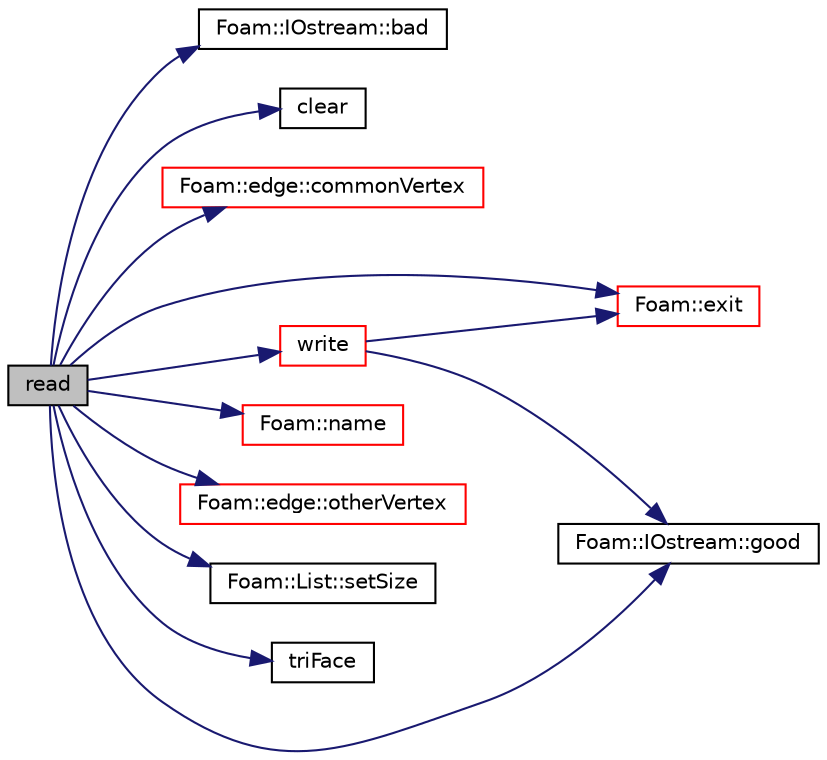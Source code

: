 digraph "read"
{
  bgcolor="transparent";
  edge [fontname="Helvetica",fontsize="10",labelfontname="Helvetica",labelfontsize="10"];
  node [fontname="Helvetica",fontsize="10",shape=record];
  rankdir="LR";
  Node619 [label="read",height=0.2,width=0.4,color="black", fillcolor="grey75", style="filled", fontcolor="black"];
  Node619 -> Node620 [color="midnightblue",fontsize="10",style="solid",fontname="Helvetica"];
  Node620 [label="Foam::IOstream::bad",height=0.2,width=0.4,color="black",URL="$a27333.html#a9f7290a5d70f30e1b1b42c8ac4a6082d",tooltip="Return true if stream is corrupted. "];
  Node619 -> Node621 [color="midnightblue",fontsize="10",style="solid",fontname="Helvetica"];
  Node621 [label="clear",height=0.2,width=0.4,color="black",URL="$a39635.html#a0d972f1186e0939b42675a2df621c10e"];
  Node619 -> Node622 [color="midnightblue",fontsize="10",style="solid",fontname="Helvetica"];
  Node622 [label="Foam::edge::commonVertex",height=0.2,width=0.4,color="red",URL="$a28361.html#ac970dd3bffe2cba40cd326203b7f4bf7",tooltip="Return common vertex. "];
  Node619 -> Node626 [color="midnightblue",fontsize="10",style="solid",fontname="Helvetica"];
  Node626 [label="Foam::exit",height=0.2,width=0.4,color="red",URL="$a21851.html#a06ca7250d8e89caf05243ec094843642"];
  Node619 -> Node664 [color="midnightblue",fontsize="10",style="solid",fontname="Helvetica"];
  Node664 [label="Foam::IOstream::good",height=0.2,width=0.4,color="black",URL="$a27333.html#abdcc7f96f487faadc7769afcf58fe992",tooltip="Return true if next operation might succeed. "];
  Node619 -> Node674 [color="midnightblue",fontsize="10",style="solid",fontname="Helvetica"];
  Node674 [label="Foam::name",height=0.2,width=0.4,color="red",URL="$a21851.html#adcb0df2bd4953cb6bb390272d8263c3a",tooltip="Return a string representation of a complex. "];
  Node619 -> Node677 [color="midnightblue",fontsize="10",style="solid",fontname="Helvetica"];
  Node677 [label="Foam::edge::otherVertex",height=0.2,width=0.4,color="red",URL="$a28361.html#abdf093da438a74d23c7552fc545bf0c4",tooltip="Given one vertex, return the other. "];
  Node619 -> Node678 [color="midnightblue",fontsize="10",style="solid",fontname="Helvetica"];
  Node678 [label="Foam::List::setSize",height=0.2,width=0.4,color="black",URL="$a26833.html#aedb985ffeaf1bdbfeccc2a8730405703",tooltip="Reset size of List. "];
  Node619 -> Node679 [color="midnightblue",fontsize="10",style="solid",fontname="Helvetica"];
  Node679 [label="triFace",height=0.2,width=0.4,color="black",URL="$a18335.html#a85e205b40128f23c7ad84f2d6fe1a4b1"];
  Node619 -> Node680 [color="midnightblue",fontsize="10",style="solid",fontname="Helvetica"];
  Node680 [label="write",height=0.2,width=0.4,color="red",URL="$a30857.html#ab71924a9723cd4ecad89b737a66a39e8",tooltip="Write MeshedSurface. "];
  Node680 -> Node626 [color="midnightblue",fontsize="10",style="solid",fontname="Helvetica"];
  Node680 -> Node664 [color="midnightblue",fontsize="10",style="solid",fontname="Helvetica"];
}
